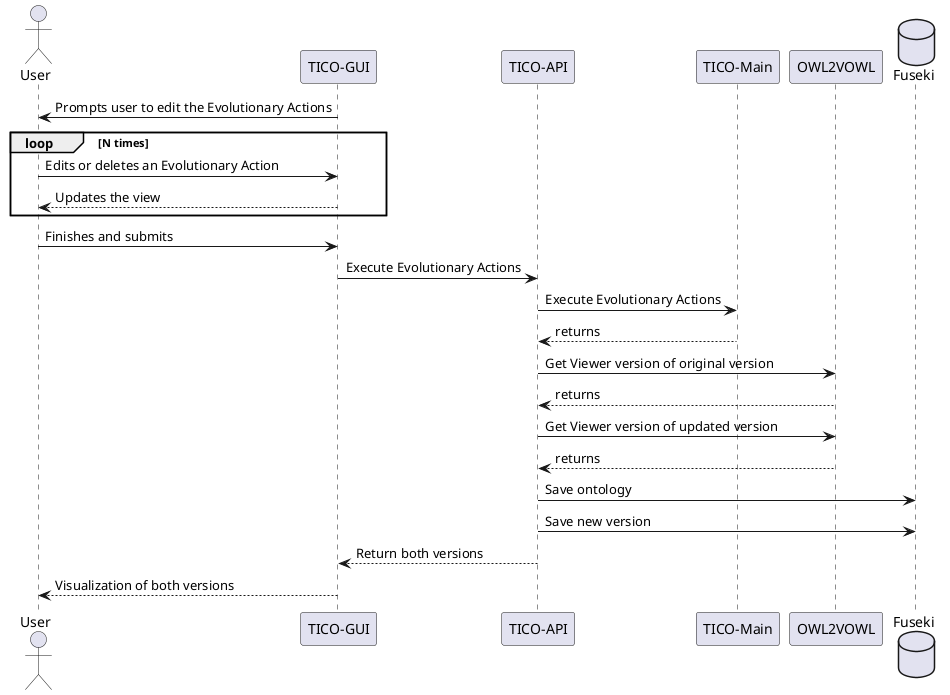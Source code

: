 @startuml
actor User
participant TicoGui as "TICO-GUI"
participant TicoApi as "TICO-API"
participant TicoMain as "TICO-Main"
participant OWL2VOWL as "OWL2VOWL"
database Fuseki as "Fuseki"

TicoGui -> User: Prompts user to edit the Evolutionary Actions
loop N times
User -> TicoGui: Edits or deletes an Evolutionary Action
TicoGui --> User: Updates the view
end

User -> TicoGui: Finishes and submits
TicoGui -> TicoApi: Execute Evolutionary Actions
TicoApi -> TicoMain: Execute Evolutionary Actions
TicoMain --> TicoApi: returns
TicoApi -> OWL2VOWL: Get Viewer version of original version
OWL2VOWL --> TicoApi: returns
TicoApi -> OWL2VOWL: Get Viewer version of updated version
OWL2VOWL --> TicoApi: returns
TicoApi -> Fuseki: Save ontology
TicoApi -> Fuseki: Save new version
TicoApi --> TicoGui: Return both versions
TicoGui --> User: Visualization of both versions
@enduml